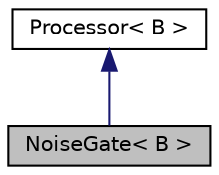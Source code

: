 digraph "NoiseGate&lt; B &gt;"
{
  edge [fontname="Helvetica",fontsize="10",labelfontname="Helvetica",labelfontsize="10"];
  node [fontname="Helvetica",fontsize="10",shape=record];
  Node2 [label="NoiseGate\< B \>",height=0.2,width=0.4,color="black", fillcolor="grey75", style="filled", fontcolor="black"];
  Node3 -> Node2 [dir="back",color="midnightblue",fontsize="10",style="solid",fontname="Helvetica"];
  Node3 [label="Processor\< B \>",height=0.2,width=0.4,color="black", fillcolor="white", style="filled",URL="$db/d9f/classProcessor.html"];
}
